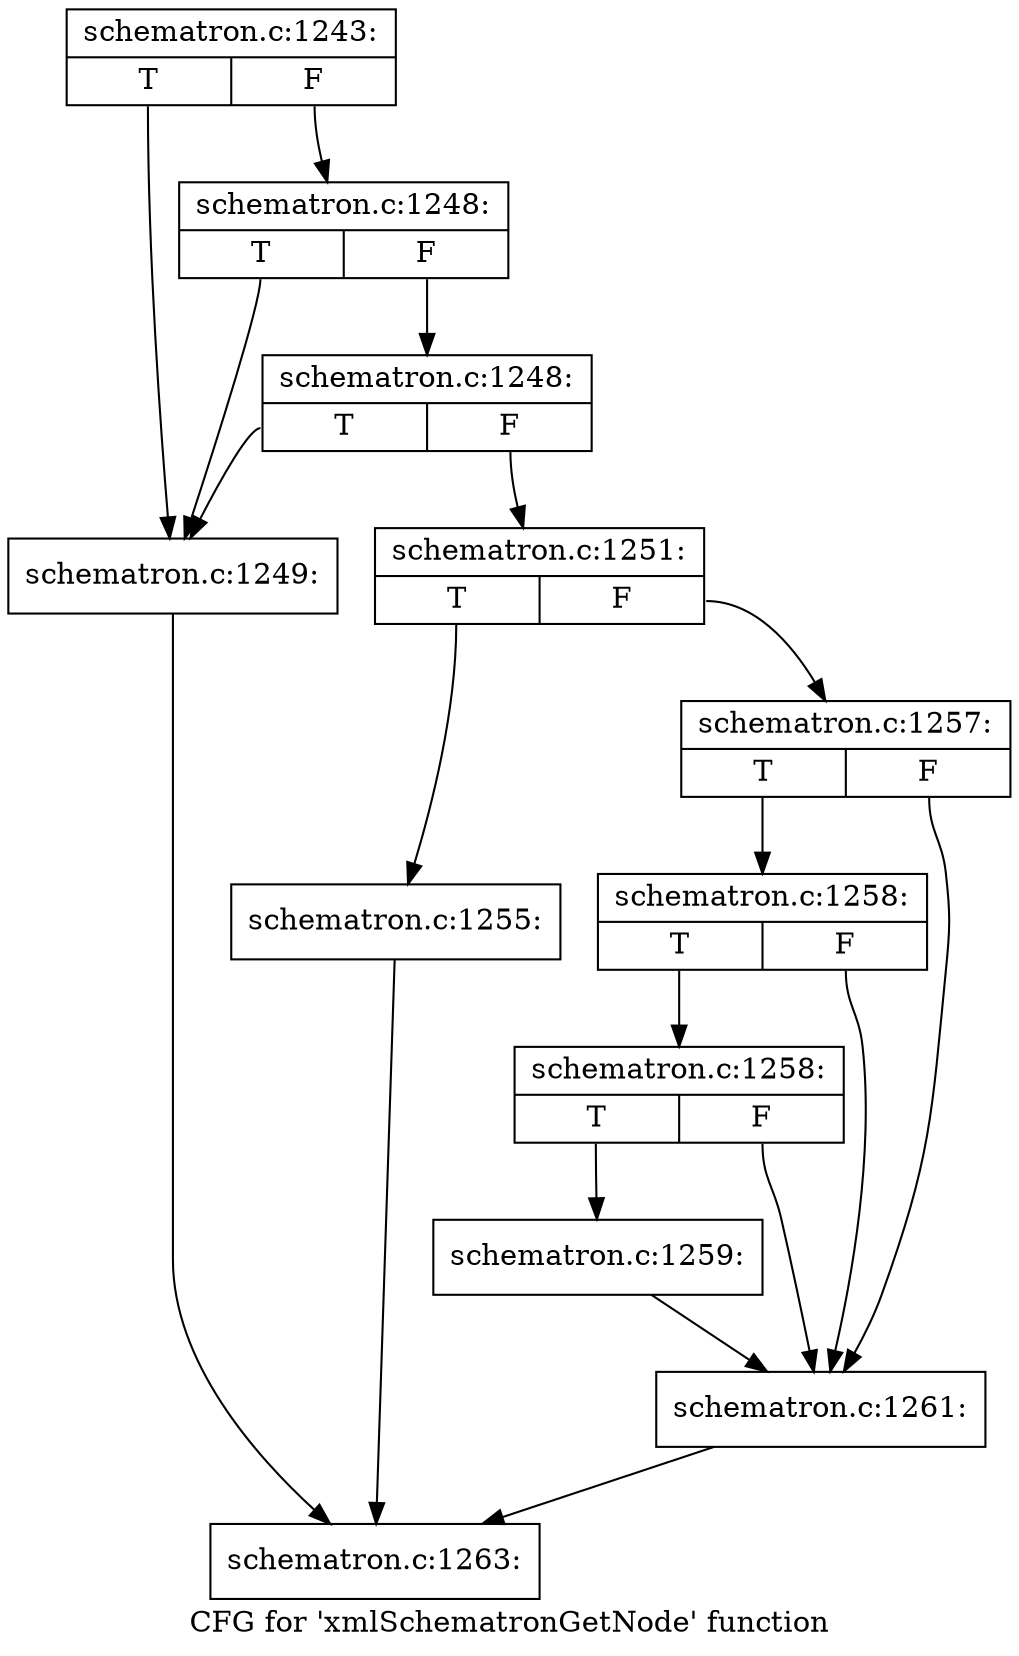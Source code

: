 digraph "CFG for 'xmlSchematronGetNode' function" {
	label="CFG for 'xmlSchematronGetNode' function";

	Node0x4d04b50 [shape=record,label="{schematron.c:1243:|{<s0>T|<s1>F}}"];
	Node0x4d04b50:s0 -> Node0x4cafa20;
	Node0x4d04b50:s1 -> Node0x4cafb40;
	Node0x4cafb40 [shape=record,label="{schematron.c:1248:|{<s0>T|<s1>F}}"];
	Node0x4cafb40:s0 -> Node0x4cafa20;
	Node0x4cafb40:s1 -> Node0x4cafac0;
	Node0x4cafac0 [shape=record,label="{schematron.c:1248:|{<s0>T|<s1>F}}"];
	Node0x4cafac0:s0 -> Node0x4cafa20;
	Node0x4cafac0:s1 -> Node0x4cafa70;
	Node0x4cafa20 [shape=record,label="{schematron.c:1249:}"];
	Node0x4cafa20 -> Node0x4cae5a0;
	Node0x4cafa70 [shape=record,label="{schematron.c:1251:|{<s0>T|<s1>F}}"];
	Node0x4cafa70:s0 -> Node0x4d1cad0;
	Node0x4cafa70:s1 -> Node0x4d1ce00;
	Node0x4d1cad0 [shape=record,label="{schematron.c:1255:}"];
	Node0x4d1cad0 -> Node0x4cae5a0;
	Node0x4d1ce00 [shape=record,label="{schematron.c:1257:|{<s0>T|<s1>F}}"];
	Node0x4d1ce00:s0 -> Node0x4d1d360;
	Node0x4d1ce00:s1 -> Node0x4d1d2c0;
	Node0x4d1d360 [shape=record,label="{schematron.c:1258:|{<s0>T|<s1>F}}"];
	Node0x4d1d360:s0 -> Node0x4d1d310;
	Node0x4d1d360:s1 -> Node0x4d1d2c0;
	Node0x4d1d310 [shape=record,label="{schematron.c:1258:|{<s0>T|<s1>F}}"];
	Node0x4d1d310:s0 -> Node0x4d1cdb0;
	Node0x4d1d310:s1 -> Node0x4d1d2c0;
	Node0x4d1cdb0 [shape=record,label="{schematron.c:1259:}"];
	Node0x4d1cdb0 -> Node0x4d1d2c0;
	Node0x4d1d2c0 [shape=record,label="{schematron.c:1261:}"];
	Node0x4d1d2c0 -> Node0x4cae5a0;
	Node0x4cae5a0 [shape=record,label="{schematron.c:1263:}"];
}
